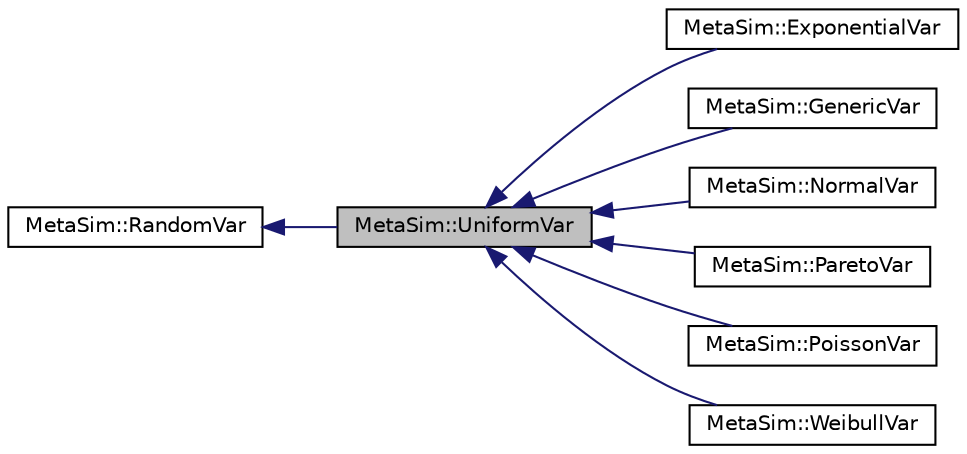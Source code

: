 digraph "MetaSim::UniformVar"
{
  edge [fontname="Helvetica",fontsize="10",labelfontname="Helvetica",labelfontsize="10"];
  node [fontname="Helvetica",fontsize="10",shape=record];
  rankdir="LR";
  Node0 [label="MetaSim::UniformVar",height=0.2,width=0.4,color="black", fillcolor="grey75", style="filled", fontcolor="black"];
  Node1 -> Node0 [dir="back",color="midnightblue",fontsize="10",style="solid",fontname="Helvetica"];
  Node1 [label="MetaSim::RandomVar",height=0.2,width=0.4,color="black", fillcolor="white", style="filled",URL="$classMetaSim_1_1RandomVar.html"];
  Node0 -> Node2 [dir="back",color="midnightblue",fontsize="10",style="solid",fontname="Helvetica"];
  Node2 [label="MetaSim::ExponentialVar",height=0.2,width=0.4,color="black", fillcolor="white", style="filled",URL="$classMetaSim_1_1ExponentialVar.html"];
  Node0 -> Node3 [dir="back",color="midnightblue",fontsize="10",style="solid",fontname="Helvetica"];
  Node3 [label="MetaSim::GenericVar",height=0.2,width=0.4,color="black", fillcolor="white", style="filled",URL="$classMetaSim_1_1GenericVar.html"];
  Node0 -> Node4 [dir="back",color="midnightblue",fontsize="10",style="solid",fontname="Helvetica"];
  Node4 [label="MetaSim::NormalVar",height=0.2,width=0.4,color="black", fillcolor="white", style="filled",URL="$classMetaSim_1_1NormalVar.html"];
  Node0 -> Node5 [dir="back",color="midnightblue",fontsize="10",style="solid",fontname="Helvetica"];
  Node5 [label="MetaSim::ParetoVar",height=0.2,width=0.4,color="black", fillcolor="white", style="filled",URL="$classMetaSim_1_1ParetoVar.html"];
  Node0 -> Node6 [dir="back",color="midnightblue",fontsize="10",style="solid",fontname="Helvetica"];
  Node6 [label="MetaSim::PoissonVar",height=0.2,width=0.4,color="black", fillcolor="white", style="filled",URL="$classMetaSim_1_1PoissonVar.html"];
  Node0 -> Node7 [dir="back",color="midnightblue",fontsize="10",style="solid",fontname="Helvetica"];
  Node7 [label="MetaSim::WeibullVar",height=0.2,width=0.4,color="black", fillcolor="white", style="filled",URL="$classMetaSim_1_1WeibullVar.html"];
}
